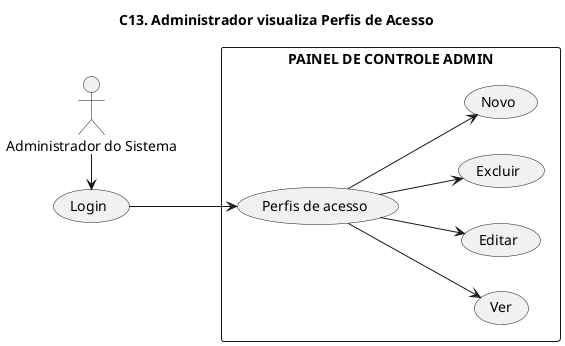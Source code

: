 @startuml
left to right direction
title "C13. Administrador visualiza Perfis de Acesso"
Admin as "Administrador do Sistema"

rectangle "PAINEL DE CONTROLE ADMIN" {
    (Perfis de acesso) as roles
    (Ver) as view
    (Editar) as edit
    (Excluir) as delete
    (Novo) as add
}

(Login) as login

Admin -r--> login
login --> roles
roles --> view
roles --> edit
roles --> delete
roles --> add

@enduml